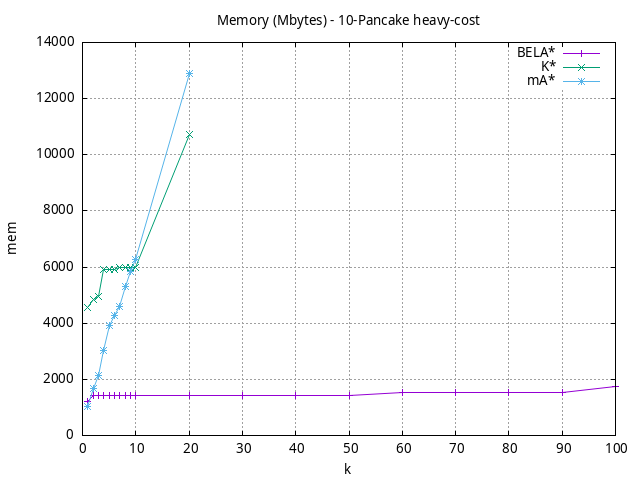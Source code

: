 #!/usr/bin/gnuplot
# -*- coding: utf-8 -*-
#
# results/n-pancake/heavy-cost/10/10pancake.heuristic.mem.gnuplot
#
# Started on 04/09/2024 14:21:30
# Author: Carlos Linares López
set grid
set xlabel "k"
set ylabel "mem"

set title "Memory (Mbytes) - 10-Pancake heavy-cost"

set terminal png enhanced font "Ariel,10"
set output '10pancake.heuristic.mem.png'

plot "-" title "BELA*"      with linesp, "-" title "K*"      with linesp, "-" title "mA*"      with linesp

	1 1214.55
	2 1421.27
	3 1429.79
	4 1435.16
	5 1421.64
	6 1417.5
	7 1416.2
	8 1427.13
	9 1426.32
	10 1420.15
	20 1417.35
	30 1415.4
	40 1420.65
	50 1422.54
	60 1514.05
	70 1516.5
	80 1516.24
	90 1515.55
	100 1731.49
end
	1 4558.61
	2 4843.76
	3 4937.22
	4 5919.04
	5 5920.0
	6 5920.04
	7 5972.33
	8 5980.0
	9 5980.0
	10 5980.0
	20 10727.19
end
	1 1025.96
	2 1685.32
	3 2138.64
	4 3010.63
	5 3913.9
	6 4278.44
	7 4589.74
	8 5310.05
	9 5855.21
	10 6276.93
	20 12900.75
end
